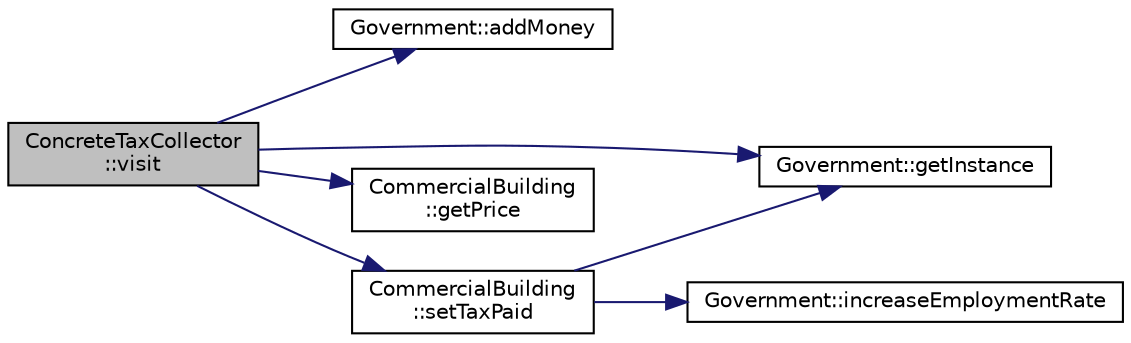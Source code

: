 digraph "ConcreteTaxCollector::visit"
{
 // LATEX_PDF_SIZE
  edge [fontname="Helvetica",fontsize="10",labelfontname="Helvetica",labelfontsize="10"];
  node [fontname="Helvetica",fontsize="10",shape=record];
  rankdir="LR";
  Node1 [label="ConcreteTaxCollector\l::visit",height=0.2,width=0.4,color="black", fillcolor="grey75", style="filled", fontcolor="black",tooltip="Collects tax from a commercial building."];
  Node1 -> Node2 [color="midnightblue",fontsize="10",style="solid",fontname="Helvetica"];
  Node2 [label="Government::addMoney",height=0.2,width=0.4,color="black", fillcolor="white", style="filled",URL="$classGovernment.html#a1d05771ae8b221d76ecd5ba315b2473e",tooltip="Adds a specified amount of money to the government funds."];
  Node1 -> Node3 [color="midnightblue",fontsize="10",style="solid",fontname="Helvetica"];
  Node3 [label="Government::getInstance",height=0.2,width=0.4,color="black", fillcolor="white", style="filled",URL="$classGovernment.html#a18e3da6a1d6cae38f6eea1d50fe77288",tooltip="Retrieves the singleton instance of the Government class."];
  Node1 -> Node4 [color="midnightblue",fontsize="10",style="solid",fontname="Helvetica"];
  Node4 [label="CommercialBuilding\l::getPrice",height=0.2,width=0.4,color="black", fillcolor="white", style="filled",URL="$classCommercialBuilding.html#a6df46c952ff8aa4e2f14f81ca9eec50e",tooltip="Gets the price of the building."];
  Node1 -> Node5 [color="midnightblue",fontsize="10",style="solid",fontname="Helvetica"];
  Node5 [label="CommercialBuilding\l::setTaxPaid",height=0.2,width=0.4,color="black", fillcolor="white", style="filled",URL="$classCommercialBuilding.html#a4a49231fd62aaf457696ef7ee6edbcf3",tooltip="Sets the tax-paid status for the building."];
  Node5 -> Node3 [color="midnightblue",fontsize="10",style="solid",fontname="Helvetica"];
  Node5 -> Node6 [color="midnightblue",fontsize="10",style="solid",fontname="Helvetica"];
  Node6 [label="Government::increaseEmploymentRate",height=0.2,width=0.4,color="black", fillcolor="white", style="filled",URL="$classGovernment.html#a37a62c0a07cabbff4f38fbdecc1a8b16",tooltip="Increases the employment rate by a specified amount."];
}
